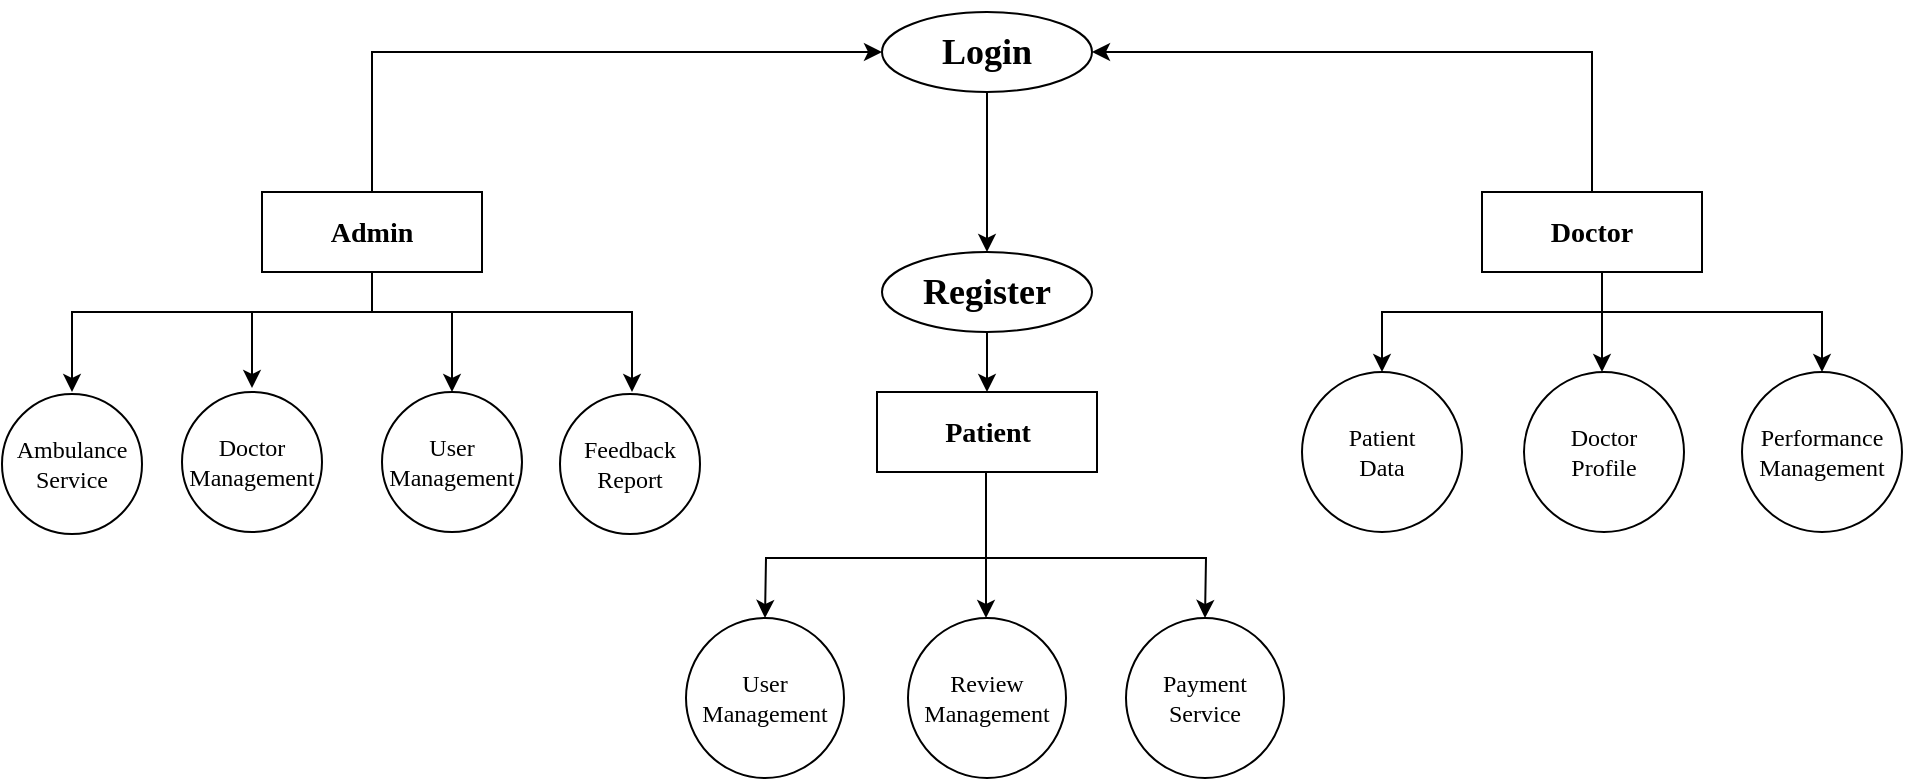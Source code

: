 <mxfile version="20.6.2" type="github">
  <diagram id="buX0yJRNC2Mj3BMU6naC" name="Page-1">
    <mxGraphModel dx="1718" dy="450" grid="1" gridSize="10" guides="1" tooltips="1" connect="1" arrows="1" fold="1" page="1" pageScale="1" pageWidth="850" pageHeight="1100" math="0" shadow="0">
      <root>
        <mxCell id="0" />
        <mxCell id="1" parent="0" />
        <mxCell id="WfT6F_lpD8eF-kmQsFi5-1" value="&lt;h2&gt;&lt;font face=&quot;Garamond&quot;&gt;Login&lt;/font&gt;&lt;/h2&gt;" style="ellipse;whiteSpace=wrap;html=1;" parent="1" vertex="1">
          <mxGeometry x="390" y="30" width="105" height="40" as="geometry" />
        </mxCell>
        <mxCell id="WfT6F_lpD8eF-kmQsFi5-3" value="&lt;h3&gt;&lt;font face=&quot;Garamond&quot;&gt;Admin&lt;/font&gt;&lt;/h3&gt;" style="rounded=0;whiteSpace=wrap;html=1;" parent="1" vertex="1">
          <mxGeometry x="80" y="120" width="110" height="40" as="geometry" />
        </mxCell>
        <mxCell id="WfT6F_lpD8eF-kmQsFi5-4" value="&lt;h3&gt;&lt;font face=&quot;Garamond&quot;&gt;Doctor&lt;/font&gt;&lt;/h3&gt;" style="rounded=0;whiteSpace=wrap;html=1;" parent="1" vertex="1">
          <mxGeometry x="690" y="120" width="110" height="40" as="geometry" />
        </mxCell>
        <mxCell id="WfT6F_lpD8eF-kmQsFi5-5" value="" style="endArrow=classic;html=1;rounded=0;exitX=0.5;exitY=0;exitDx=0;exitDy=0;entryX=0;entryY=0.5;entryDx=0;entryDy=0;" parent="1" source="WfT6F_lpD8eF-kmQsFi5-3" target="WfT6F_lpD8eF-kmQsFi5-1" edge="1">
          <mxGeometry width="50" height="50" relative="1" as="geometry">
            <mxPoint x="130" y="100" as="sourcePoint" />
            <mxPoint x="180" y="50" as="targetPoint" />
            <Array as="points">
              <mxPoint x="135" y="50" />
            </Array>
          </mxGeometry>
        </mxCell>
        <mxCell id="WfT6F_lpD8eF-kmQsFi5-6" value="" style="endArrow=classic;html=1;rounded=0;exitX=0.5;exitY=0;exitDx=0;exitDy=0;entryX=1;entryY=0.5;entryDx=0;entryDy=0;" parent="1" source="WfT6F_lpD8eF-kmQsFi5-4" target="WfT6F_lpD8eF-kmQsFi5-1" edge="1">
          <mxGeometry width="50" height="50" relative="1" as="geometry">
            <mxPoint x="510" y="160" as="sourcePoint" />
            <mxPoint x="765" y="90" as="targetPoint" />
            <Array as="points">
              <mxPoint x="745" y="50" />
            </Array>
          </mxGeometry>
        </mxCell>
        <mxCell id="hp8xiV_DVQB9SWAJ_sdn-1" value="Doctor&lt;br&gt;Management" style="ellipse;whiteSpace=wrap;html=1;aspect=fixed;fontFamily=Garamond;" vertex="1" parent="1">
          <mxGeometry x="40" y="220" width="70" height="70" as="geometry" />
        </mxCell>
        <mxCell id="hp8xiV_DVQB9SWAJ_sdn-2" value="User&lt;br&gt;Management" style="ellipse;whiteSpace=wrap;html=1;aspect=fixed;fontFamily=Garamond;" vertex="1" parent="1">
          <mxGeometry x="140" y="220" width="70" height="70" as="geometry" />
        </mxCell>
        <mxCell id="hp8xiV_DVQB9SWAJ_sdn-5" value="" style="endArrow=classic;html=1;rounded=0;fontFamily=Garamond;entryX=0.5;entryY=0;entryDx=0;entryDy=0;exitX=0.5;exitY=1;exitDx=0;exitDy=0;" edge="1" parent="1" source="WfT6F_lpD8eF-kmQsFi5-3">
          <mxGeometry width="50" height="50" relative="1" as="geometry">
            <mxPoint x="-100" y="210" as="sourcePoint" />
            <mxPoint x="-15" y="220" as="targetPoint" />
            <Array as="points">
              <mxPoint x="135" y="180" />
              <mxPoint x="-15" y="180" />
            </Array>
          </mxGeometry>
        </mxCell>
        <mxCell id="hp8xiV_DVQB9SWAJ_sdn-6" value="" style="endArrow=classic;html=1;rounded=0;fontFamily=Garamond;exitX=0.5;exitY=1;exitDx=0;exitDy=0;" edge="1" parent="1">
          <mxGeometry width="50" height="50" relative="1" as="geometry">
            <mxPoint x="135" y="160" as="sourcePoint" />
            <mxPoint x="75" y="218" as="targetPoint" />
            <Array as="points">
              <mxPoint x="135" y="180" />
              <mxPoint x="75" y="180" />
            </Array>
          </mxGeometry>
        </mxCell>
        <mxCell id="hp8xiV_DVQB9SWAJ_sdn-7" value="" style="endArrow=classic;html=1;rounded=0;fontFamily=Garamond;exitX=0.5;exitY=1;exitDx=0;exitDy=0;entryX=0.5;entryY=0;entryDx=0;entryDy=0;" edge="1" parent="1" target="hp8xiV_DVQB9SWAJ_sdn-2">
          <mxGeometry width="50" height="50" relative="1" as="geometry">
            <mxPoint x="135" y="160" as="sourcePoint" />
            <mxPoint x="75" y="218" as="targetPoint" />
            <Array as="points">
              <mxPoint x="135" y="180" />
              <mxPoint x="175" y="180" />
            </Array>
          </mxGeometry>
        </mxCell>
        <mxCell id="hp8xiV_DVQB9SWAJ_sdn-8" value="" style="endArrow=classic;html=1;rounded=0;fontFamily=Garamond;entryX=0.5;entryY=0;entryDx=0;entryDy=0;exitX=0.5;exitY=1;exitDx=0;exitDy=0;" edge="1" parent="1">
          <mxGeometry width="50" height="50" relative="1" as="geometry">
            <mxPoint x="135" y="160" as="sourcePoint" />
            <mxPoint x="265" y="220" as="targetPoint" />
            <Array as="points">
              <mxPoint x="135" y="180" />
              <mxPoint x="265" y="180" />
            </Array>
          </mxGeometry>
        </mxCell>
        <mxCell id="hp8xiV_DVQB9SWAJ_sdn-12" value="&lt;h2&gt;&lt;font face=&quot;Garamond&quot;&gt;Register&lt;/font&gt;&lt;/h2&gt;" style="ellipse;whiteSpace=wrap;html=1;" vertex="1" parent="1">
          <mxGeometry x="390" y="150" width="105" height="40" as="geometry" />
        </mxCell>
        <mxCell id="hp8xiV_DVQB9SWAJ_sdn-13" value="Patient&lt;br&gt;Data" style="ellipse;whiteSpace=wrap;html=1;aspect=fixed;fontFamily=Garamond;" vertex="1" parent="1">
          <mxGeometry x="600" y="210" width="80" height="80" as="geometry" />
        </mxCell>
        <mxCell id="hp8xiV_DVQB9SWAJ_sdn-14" value="Doctor&lt;br&gt;Profile" style="ellipse;whiteSpace=wrap;html=1;aspect=fixed;fontFamily=Garamond;" vertex="1" parent="1">
          <mxGeometry x="711" y="210" width="80" height="80" as="geometry" />
        </mxCell>
        <mxCell id="hp8xiV_DVQB9SWAJ_sdn-15" value="Performance&lt;br&gt;Management" style="ellipse;whiteSpace=wrap;html=1;aspect=fixed;fontFamily=Garamond;" vertex="1" parent="1">
          <mxGeometry x="820" y="210" width="80" height="80" as="geometry" />
        </mxCell>
        <mxCell id="hp8xiV_DVQB9SWAJ_sdn-16" value="" style="endArrow=classic;html=1;rounded=0;fontFamily=Garamond;entryX=0.5;entryY=0;entryDx=0;entryDy=0;exitX=0.5;exitY=1;exitDx=0;exitDy=0;" edge="1" parent="1" target="hp8xiV_DVQB9SWAJ_sdn-15">
          <mxGeometry width="50" height="50" relative="1" as="geometry">
            <mxPoint x="750" y="160" as="sourcePoint" />
            <mxPoint x="880" y="220" as="targetPoint" />
            <Array as="points">
              <mxPoint x="750" y="180" />
              <mxPoint x="860" y="180" />
            </Array>
          </mxGeometry>
        </mxCell>
        <mxCell id="hp8xiV_DVQB9SWAJ_sdn-17" value="" style="endArrow=classic;html=1;rounded=0;fontFamily=Garamond;entryX=0.5;entryY=0;entryDx=0;entryDy=0;exitX=0.5;exitY=1;exitDx=0;exitDy=0;" edge="1" parent="1" target="hp8xiV_DVQB9SWAJ_sdn-13">
          <mxGeometry width="50" height="50" relative="1" as="geometry">
            <mxPoint x="750" y="160" as="sourcePoint" />
            <mxPoint x="860" y="210" as="targetPoint" />
            <Array as="points">
              <mxPoint x="750" y="180" />
              <mxPoint x="640" y="180" />
            </Array>
          </mxGeometry>
        </mxCell>
        <mxCell id="hp8xiV_DVQB9SWAJ_sdn-18" value="" style="endArrow=classic;html=1;rounded=0;fontFamily=Garamond;exitX=0.5;exitY=1;exitDx=0;exitDy=0;" edge="1" parent="1">
          <mxGeometry width="50" height="50" relative="1" as="geometry">
            <mxPoint x="750" y="160" as="sourcePoint" />
            <mxPoint x="750" y="210" as="targetPoint" />
            <Array as="points">
              <mxPoint x="750" y="180" />
            </Array>
          </mxGeometry>
        </mxCell>
        <mxCell id="hp8xiV_DVQB9SWAJ_sdn-19" value="User&lt;br&gt;Management" style="ellipse;whiteSpace=wrap;html=1;aspect=fixed;fontFamily=Garamond;" vertex="1" parent="1">
          <mxGeometry x="292" y="333" width="79" height="80" as="geometry" />
        </mxCell>
        <mxCell id="hp8xiV_DVQB9SWAJ_sdn-20" value="Review&lt;br&gt;Management" style="ellipse;whiteSpace=wrap;html=1;aspect=fixed;fontFamily=Garamond;" vertex="1" parent="1">
          <mxGeometry x="403" y="333" width="79" height="80" as="geometry" />
        </mxCell>
        <mxCell id="hp8xiV_DVQB9SWAJ_sdn-21" value="Payment&lt;br&gt;Service" style="ellipse;whiteSpace=wrap;html=1;aspect=fixed;fontFamily=Garamond;" vertex="1" parent="1">
          <mxGeometry x="512" y="333" width="79" height="80" as="geometry" />
        </mxCell>
        <mxCell id="hp8xiV_DVQB9SWAJ_sdn-22" value="" style="endArrow=classic;html=1;rounded=0;fontFamily=Garamond;entryX=0.5;entryY=0;entryDx=0;entryDy=0;exitX=0.5;exitY=1;exitDx=0;exitDy=0;" edge="1" parent="1" target="hp8xiV_DVQB9SWAJ_sdn-21">
          <mxGeometry width="50" height="50" relative="1" as="geometry">
            <mxPoint x="442" y="283" as="sourcePoint" />
            <mxPoint x="572" y="343" as="targetPoint" />
            <Array as="points">
              <mxPoint x="442" y="303" />
              <mxPoint x="552" y="303" />
            </Array>
          </mxGeometry>
        </mxCell>
        <mxCell id="hp8xiV_DVQB9SWAJ_sdn-23" value="" style="endArrow=classic;html=1;rounded=0;fontFamily=Garamond;entryX=0.5;entryY=0;entryDx=0;entryDy=0;exitX=0.5;exitY=1;exitDx=0;exitDy=0;" edge="1" parent="1" target="hp8xiV_DVQB9SWAJ_sdn-19">
          <mxGeometry width="50" height="50" relative="1" as="geometry">
            <mxPoint x="442" y="283" as="sourcePoint" />
            <mxPoint x="552" y="333" as="targetPoint" />
            <Array as="points">
              <mxPoint x="442" y="303" />
              <mxPoint x="332" y="303" />
            </Array>
          </mxGeometry>
        </mxCell>
        <mxCell id="hp8xiV_DVQB9SWAJ_sdn-24" value="" style="endArrow=classic;html=1;rounded=0;fontFamily=Garamond;" edge="1" parent="1">
          <mxGeometry width="50" height="50" relative="1" as="geometry">
            <mxPoint x="442" y="260" as="sourcePoint" />
            <mxPoint x="442" y="333" as="targetPoint" />
            <Array as="points">
              <mxPoint x="442" y="303" />
            </Array>
          </mxGeometry>
        </mxCell>
        <mxCell id="hp8xiV_DVQB9SWAJ_sdn-25" value="Ambulance&lt;br&gt;Service" style="ellipse;whiteSpace=wrap;html=1;aspect=fixed;fontFamily=Garamond;" vertex="1" parent="1">
          <mxGeometry x="-50" y="221" width="70" height="70" as="geometry" />
        </mxCell>
        <mxCell id="hp8xiV_DVQB9SWAJ_sdn-26" value="Feedback&lt;br&gt;Report" style="ellipse;whiteSpace=wrap;html=1;aspect=fixed;fontFamily=Garamond;" vertex="1" parent="1">
          <mxGeometry x="229" y="221" width="70" height="70" as="geometry" />
        </mxCell>
        <mxCell id="hp8xiV_DVQB9SWAJ_sdn-28" value="&lt;h3&gt;&lt;font face=&quot;Garamond&quot;&gt;Patient&lt;/font&gt;&lt;/h3&gt;" style="rounded=0;whiteSpace=wrap;html=1;" vertex="1" parent="1">
          <mxGeometry x="387.5" y="220" width="110" height="40" as="geometry" />
        </mxCell>
        <mxCell id="hp8xiV_DVQB9SWAJ_sdn-30" value="" style="endArrow=classic;html=1;rounded=0;fontFamily=Garamond;fontColor=#000000;entryX=0.5;entryY=0;entryDx=0;entryDy=0;exitX=0.5;exitY=1;exitDx=0;exitDy=0;" edge="1" parent="1" source="hp8xiV_DVQB9SWAJ_sdn-12" target="hp8xiV_DVQB9SWAJ_sdn-28">
          <mxGeometry width="50" height="50" relative="1" as="geometry">
            <mxPoint x="420" y="260" as="sourcePoint" />
            <mxPoint x="470" y="210" as="targetPoint" />
          </mxGeometry>
        </mxCell>
        <mxCell id="hp8xiV_DVQB9SWAJ_sdn-31" value="" style="endArrow=classic;html=1;rounded=0;fontFamily=Garamond;fontColor=#000000;entryX=0.5;entryY=0;entryDx=0;entryDy=0;exitX=0.5;exitY=1;exitDx=0;exitDy=0;" edge="1" parent="1" source="WfT6F_lpD8eF-kmQsFi5-1" target="hp8xiV_DVQB9SWAJ_sdn-12">
          <mxGeometry width="50" height="50" relative="1" as="geometry">
            <mxPoint x="420" y="260" as="sourcePoint" />
            <mxPoint x="470" y="210" as="targetPoint" />
          </mxGeometry>
        </mxCell>
      </root>
    </mxGraphModel>
  </diagram>
</mxfile>
